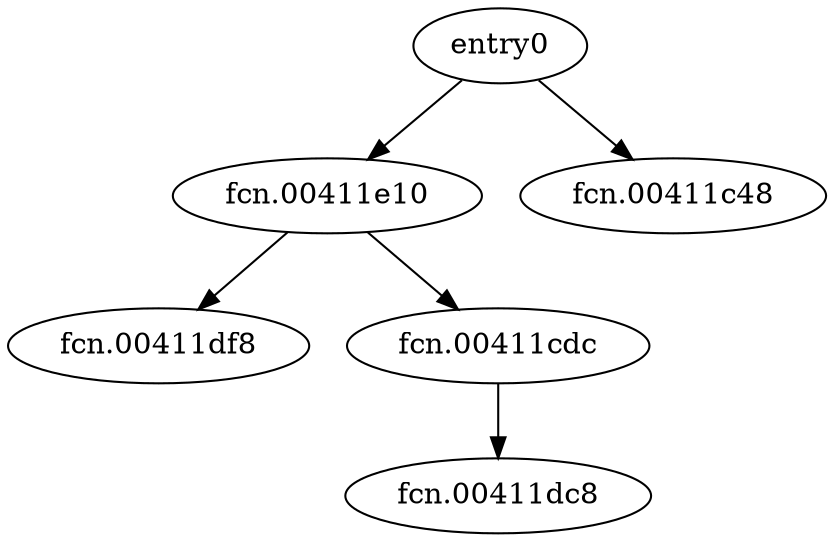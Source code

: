 digraph code {
  "0x00411b40" [label="entry0"];
  "0x00411b40" -> "0x00411e10";
  "0x00411e10" [label="fcn.00411e10"];
  "0x00411b40" -> "0x00411c48";
  "0x00411c48" [label="fcn.00411c48"];
  "0x00411e10" [label="fcn.00411e10"];
  "0x00411e10" -> "0x00411df8";
  "0x00411df8" [label="fcn.00411df8"];
  "0x00411e10" -> "0x00411cdc";
  "0x00411cdc" [label="fcn.00411cdc"];
  "0x00411cdc" [label="fcn.00411cdc"];
  "0x00411cdc" -> "0x00411dc8";
  "0x00411dc8" [label="fcn.00411dc8"];
}